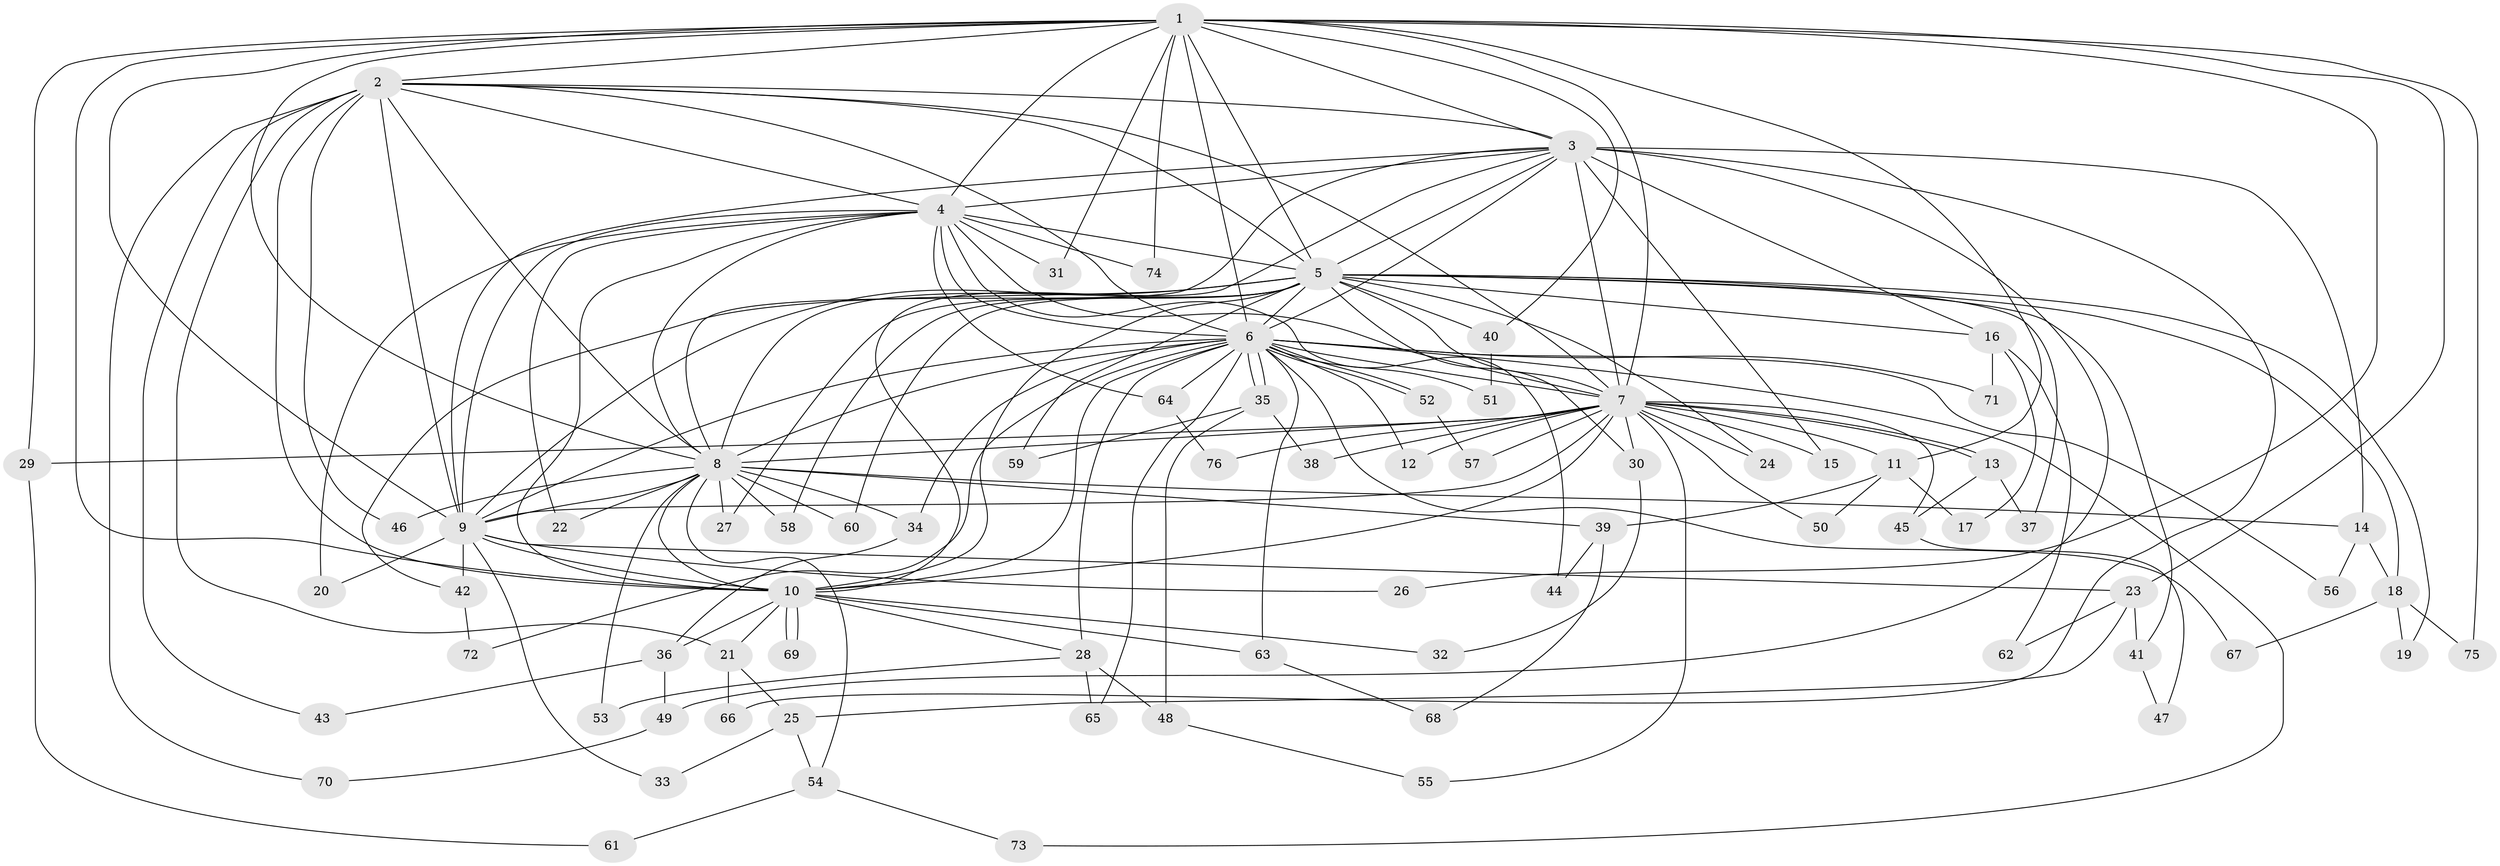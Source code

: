 // Generated by graph-tools (version 1.1) at 2025/01/03/09/25 03:01:27]
// undirected, 76 vertices, 177 edges
graph export_dot {
graph [start="1"]
  node [color=gray90,style=filled];
  1;
  2;
  3;
  4;
  5;
  6;
  7;
  8;
  9;
  10;
  11;
  12;
  13;
  14;
  15;
  16;
  17;
  18;
  19;
  20;
  21;
  22;
  23;
  24;
  25;
  26;
  27;
  28;
  29;
  30;
  31;
  32;
  33;
  34;
  35;
  36;
  37;
  38;
  39;
  40;
  41;
  42;
  43;
  44;
  45;
  46;
  47;
  48;
  49;
  50;
  51;
  52;
  53;
  54;
  55;
  56;
  57;
  58;
  59;
  60;
  61;
  62;
  63;
  64;
  65;
  66;
  67;
  68;
  69;
  70;
  71;
  72;
  73;
  74;
  75;
  76;
  1 -- 2;
  1 -- 3;
  1 -- 4;
  1 -- 5;
  1 -- 6;
  1 -- 7;
  1 -- 8;
  1 -- 9;
  1 -- 10;
  1 -- 11;
  1 -- 23;
  1 -- 26;
  1 -- 29;
  1 -- 31;
  1 -- 40;
  1 -- 74;
  1 -- 75;
  2 -- 3;
  2 -- 4;
  2 -- 5;
  2 -- 6;
  2 -- 7;
  2 -- 8;
  2 -- 9;
  2 -- 10;
  2 -- 21;
  2 -- 43;
  2 -- 46;
  2 -- 70;
  3 -- 4;
  3 -- 5;
  3 -- 6;
  3 -- 7;
  3 -- 8;
  3 -- 9;
  3 -- 10;
  3 -- 14;
  3 -- 15;
  3 -- 16;
  3 -- 49;
  3 -- 66;
  4 -- 5;
  4 -- 6;
  4 -- 7;
  4 -- 8;
  4 -- 9;
  4 -- 10;
  4 -- 20;
  4 -- 22;
  4 -- 31;
  4 -- 44;
  4 -- 64;
  4 -- 74;
  5 -- 6;
  5 -- 7;
  5 -- 8;
  5 -- 9;
  5 -- 10;
  5 -- 16;
  5 -- 18;
  5 -- 19;
  5 -- 24;
  5 -- 27;
  5 -- 30;
  5 -- 37;
  5 -- 40;
  5 -- 41;
  5 -- 42;
  5 -- 58;
  5 -- 59;
  5 -- 60;
  6 -- 7;
  6 -- 8;
  6 -- 9;
  6 -- 10;
  6 -- 12;
  6 -- 28;
  6 -- 34;
  6 -- 35;
  6 -- 35;
  6 -- 51;
  6 -- 52;
  6 -- 52;
  6 -- 56;
  6 -- 63;
  6 -- 64;
  6 -- 65;
  6 -- 67;
  6 -- 71;
  6 -- 72;
  6 -- 73;
  7 -- 8;
  7 -- 9;
  7 -- 10;
  7 -- 11;
  7 -- 12;
  7 -- 13;
  7 -- 13;
  7 -- 15;
  7 -- 24;
  7 -- 29;
  7 -- 30;
  7 -- 38;
  7 -- 45;
  7 -- 50;
  7 -- 55;
  7 -- 57;
  7 -- 76;
  8 -- 9;
  8 -- 10;
  8 -- 14;
  8 -- 22;
  8 -- 27;
  8 -- 34;
  8 -- 39;
  8 -- 46;
  8 -- 53;
  8 -- 54;
  8 -- 58;
  8 -- 60;
  9 -- 10;
  9 -- 20;
  9 -- 23;
  9 -- 26;
  9 -- 33;
  9 -- 42;
  10 -- 21;
  10 -- 28;
  10 -- 32;
  10 -- 36;
  10 -- 63;
  10 -- 69;
  10 -- 69;
  11 -- 17;
  11 -- 39;
  11 -- 50;
  13 -- 37;
  13 -- 45;
  14 -- 18;
  14 -- 56;
  16 -- 17;
  16 -- 62;
  16 -- 71;
  18 -- 19;
  18 -- 67;
  18 -- 75;
  21 -- 25;
  21 -- 66;
  23 -- 25;
  23 -- 41;
  23 -- 62;
  25 -- 33;
  25 -- 54;
  28 -- 48;
  28 -- 53;
  28 -- 65;
  29 -- 61;
  30 -- 32;
  34 -- 36;
  35 -- 38;
  35 -- 48;
  35 -- 59;
  36 -- 43;
  36 -- 49;
  39 -- 44;
  39 -- 68;
  40 -- 51;
  41 -- 47;
  42 -- 72;
  45 -- 47;
  48 -- 55;
  49 -- 70;
  52 -- 57;
  54 -- 61;
  54 -- 73;
  63 -- 68;
  64 -- 76;
}
